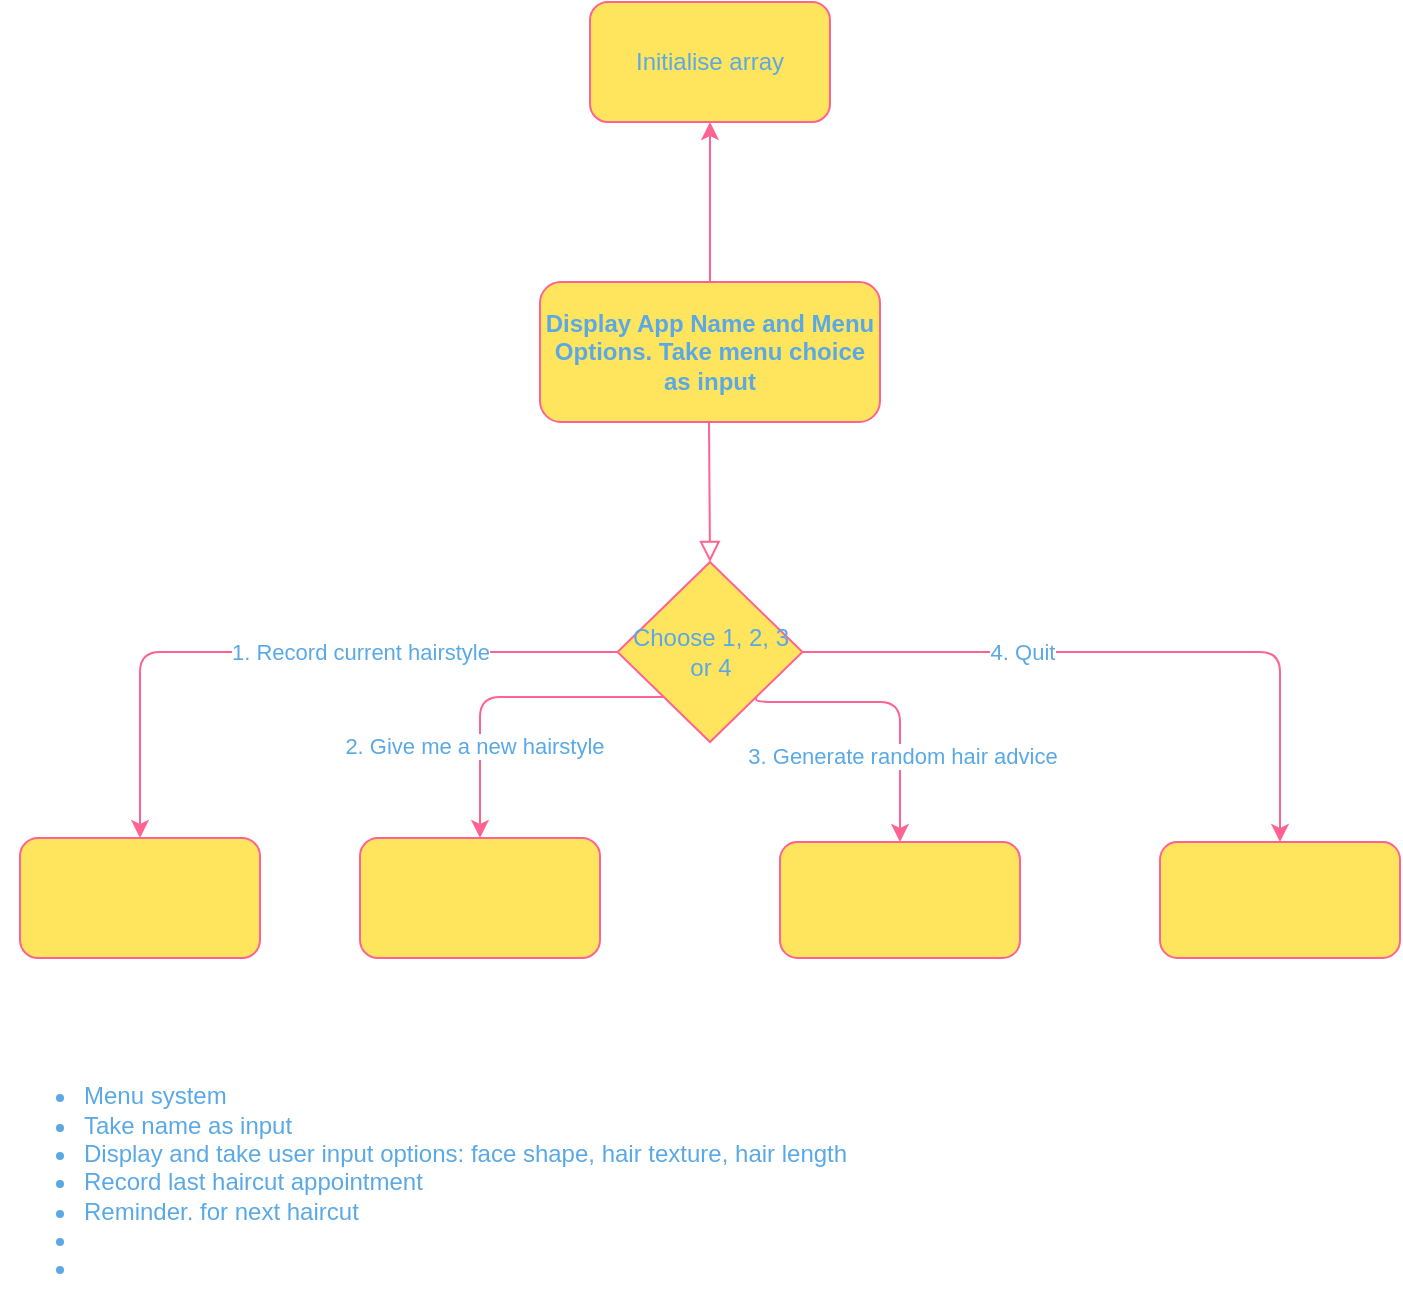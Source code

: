<mxfile version="14.2.4" type="device"><diagram id="C5RBs43oDa-KdzZeNtuy" name="Page-1"><mxGraphModel dx="1251" dy="4221" grid="1" gridSize="10" guides="1" tooltips="1" connect="1" arrows="1" fold="1" page="1" pageScale="1" pageWidth="827" pageHeight="1169" math="0" shadow="0"><root><mxCell id="WIyWlLk6GJQsqaUBKTNV-0"/><mxCell id="WIyWlLk6GJQsqaUBKTNV-1" parent="WIyWlLk6GJQsqaUBKTNV-0"/><mxCell id="WIyWlLk6GJQsqaUBKTNV-2" value="" style="rounded=0;html=1;jettySize=auto;orthogonalLoop=1;fontSize=11;endArrow=block;endFill=0;endSize=8;strokeWidth=1;shadow=0;labelBackgroundColor=none;edgeStyle=orthogonalEdgeStyle;strokeColor=#FF6392;fontColor=#5AA9E6;entryX=0.5;entryY=0;entryDx=0;entryDy=0;" parent="WIyWlLk6GJQsqaUBKTNV-1" target="DWl2UjoiT1uFiezP7gkm-3" edge="1"><mxGeometry relative="1" as="geometry"><mxPoint x="414.5" y="-3190" as="sourcePoint"/><mxPoint x="414.5" y="-3150" as="targetPoint"/></mxGeometry></mxCell><mxCell id="DWl2UjoiT1uFiezP7gkm-8" value="" style="edgeStyle=orthogonalEdgeStyle;curved=0;rounded=1;sketch=0;orthogonalLoop=1;jettySize=auto;html=1;strokeColor=#FF6392;fillColor=#FFE45E;fontColor=#5AA9E6;" edge="1" parent="WIyWlLk6GJQsqaUBKTNV-1" source="WIyWlLk6GJQsqaUBKTNV-3" target="DWl2UjoiT1uFiezP7gkm-7"><mxGeometry relative="1" as="geometry"/></mxCell><mxCell id="WIyWlLk6GJQsqaUBKTNV-3" value="&lt;b&gt;Display App Name and Menu Options. Take menu choice as input&lt;/b&gt;" style="rounded=1;whiteSpace=wrap;html=1;fontSize=12;glass=0;strokeWidth=1;shadow=0;fillColor=#FFE45E;strokeColor=#FF6392;fontColor=#5AA9E6;" parent="WIyWlLk6GJQsqaUBKTNV-1" vertex="1"><mxGeometry x="330" y="-3260" width="170" height="70" as="geometry"/></mxCell><mxCell id="DWl2UjoiT1uFiezP7gkm-1" value="&lt;ul&gt;&lt;li&gt;Menu system&lt;/li&gt;&lt;li&gt;Take name as input&lt;/li&gt;&lt;li&gt;Display and take user input options: face shape, hair texture, hair length&lt;/li&gt;&lt;li&gt;Record last haircut appointment&lt;/li&gt;&lt;li&gt;Reminder. for next haircut&lt;/li&gt;&lt;li&gt;&lt;br&gt;&lt;/li&gt;&lt;li&gt;&lt;br&gt;&lt;/li&gt;&lt;/ul&gt;" style="text;html=1;align=left;verticalAlign=middle;resizable=0;points=[];autosize=1;fontColor=#5AA9E6;rotation=0;imageAspect=0;" vertex="1" parent="WIyWlLk6GJQsqaUBKTNV-1"><mxGeometry x="60" y="-2870" width="440" height="120" as="geometry"/></mxCell><mxCell id="DWl2UjoiT1uFiezP7gkm-21" value="" style="edgeStyle=orthogonalEdgeStyle;curved=0;rounded=1;sketch=0;orthogonalLoop=1;jettySize=auto;html=1;strokeColor=#FF6392;fillColor=#FFE45E;fontColor=#5AA9E6;entryX=0.5;entryY=0;entryDx=0;entryDy=0;" edge="1" parent="WIyWlLk6GJQsqaUBKTNV-1" source="DWl2UjoiT1uFiezP7gkm-3" target="DWl2UjoiT1uFiezP7gkm-17"><mxGeometry relative="1" as="geometry"><Array as="points"><mxPoint x="130" y="-3075"/></Array></mxGeometry></mxCell><mxCell id="DWl2UjoiT1uFiezP7gkm-22" value="1. Record current hairstyle" style="edgeLabel;html=1;align=center;verticalAlign=middle;resizable=0;points=[];fontColor=#5AA9E6;" vertex="1" connectable="0" parent="DWl2UjoiT1uFiezP7gkm-21"><mxGeometry x="-0.034" y="1" relative="1" as="geometry"><mxPoint x="31.25" y="-1" as="offset"/></mxGeometry></mxCell><mxCell id="DWl2UjoiT1uFiezP7gkm-26" style="edgeStyle=orthogonalEdgeStyle;curved=0;rounded=1;sketch=0;orthogonalLoop=1;jettySize=auto;html=1;exitX=0;exitY=1;exitDx=0;exitDy=0;entryX=0.5;entryY=0;entryDx=0;entryDy=0;strokeColor=#FF6392;fillColor=#FFE45E;fontColor=#5AA9E6;" edge="1" parent="WIyWlLk6GJQsqaUBKTNV-1" source="DWl2UjoiT1uFiezP7gkm-3" target="DWl2UjoiT1uFiezP7gkm-25"><mxGeometry relative="1" as="geometry"/></mxCell><mxCell id="DWl2UjoiT1uFiezP7gkm-27" value="2. Give me a new hairstyle" style="edgeLabel;html=1;align=center;verticalAlign=middle;resizable=0;points=[];fontColor=#5AA9E6;" vertex="1" connectable="0" parent="DWl2UjoiT1uFiezP7gkm-26"><mxGeometry x="0.432" y="-3" relative="1" as="geometry"><mxPoint as="offset"/></mxGeometry></mxCell><mxCell id="DWl2UjoiT1uFiezP7gkm-33" style="edgeStyle=orthogonalEdgeStyle;curved=0;rounded=1;sketch=0;orthogonalLoop=1;jettySize=auto;html=1;exitX=1;exitY=1;exitDx=0;exitDy=0;strokeColor=#FF6392;fillColor=#FFE45E;fontColor=#5AA9E6;entryX=0.5;entryY=0;entryDx=0;entryDy=0;" edge="1" parent="WIyWlLk6GJQsqaUBKTNV-1" source="DWl2UjoiT1uFiezP7gkm-3" target="DWl2UjoiT1uFiezP7gkm-32"><mxGeometry relative="1" as="geometry"><mxPoint x="500" y="-2990" as="targetPoint"/><Array as="points"><mxPoint x="438" y="-3050"/><mxPoint x="510" y="-3050"/><mxPoint x="510" y="-2980"/></Array></mxGeometry></mxCell><mxCell id="DWl2UjoiT1uFiezP7gkm-34" value="3. Generate random hair advice" style="edgeLabel;html=1;align=center;verticalAlign=middle;resizable=0;points=[];fontColor=#5AA9E6;" vertex="1" connectable="0" parent="DWl2UjoiT1uFiezP7gkm-33"><mxGeometry x="0.403" y="1" relative="1" as="geometry"><mxPoint as="offset"/></mxGeometry></mxCell><mxCell id="DWl2UjoiT1uFiezP7gkm-36" style="edgeStyle=orthogonalEdgeStyle;curved=0;rounded=1;sketch=0;orthogonalLoop=1;jettySize=auto;html=1;exitX=1;exitY=0.5;exitDx=0;exitDy=0;entryX=0.5;entryY=0;entryDx=0;entryDy=0;strokeColor=#FF6392;fillColor=#FFE45E;fontColor=#5AA9E6;" edge="1" parent="WIyWlLk6GJQsqaUBKTNV-1" source="DWl2UjoiT1uFiezP7gkm-3" target="DWl2UjoiT1uFiezP7gkm-35"><mxGeometry relative="1" as="geometry"/></mxCell><mxCell id="DWl2UjoiT1uFiezP7gkm-37" value="4. Quit" style="edgeLabel;html=1;align=center;verticalAlign=middle;resizable=0;points=[];fontColor=#5AA9E6;" vertex="1" connectable="0" parent="DWl2UjoiT1uFiezP7gkm-36"><mxGeometry x="-0.399" relative="1" as="geometry"><mxPoint x="8.75" as="offset"/></mxGeometry></mxCell><mxCell id="DWl2UjoiT1uFiezP7gkm-3" value="Choose 1, 2, 3 or 4" style="rhombus;whiteSpace=wrap;html=1;rounded=0;sketch=0;strokeColor=#FF6392;fillColor=#FFE45E;fontColor=#5AA9E6;" vertex="1" parent="WIyWlLk6GJQsqaUBKTNV-1"><mxGeometry x="368.75" y="-3120" width="92.5" height="90" as="geometry"/></mxCell><mxCell id="DWl2UjoiT1uFiezP7gkm-7" value="Initialise array" style="whiteSpace=wrap;html=1;rounded=1;shadow=0;fontColor=#5AA9E6;strokeColor=#FF6392;strokeWidth=1;fillColor=#FFE45E;glass=0;" vertex="1" parent="WIyWlLk6GJQsqaUBKTNV-1"><mxGeometry x="355" y="-3400" width="120" height="60" as="geometry"/></mxCell><mxCell id="DWl2UjoiT1uFiezP7gkm-17" value="" style="rounded=1;whiteSpace=wrap;html=1;sketch=0;strokeColor=#FF6392;fillColor=#FFE45E;fontColor=#5AA9E6;" vertex="1" parent="WIyWlLk6GJQsqaUBKTNV-1"><mxGeometry x="70" y="-2982" width="120" height="60" as="geometry"/></mxCell><mxCell id="DWl2UjoiT1uFiezP7gkm-25" value="" style="rounded=1;whiteSpace=wrap;html=1;sketch=0;strokeColor=#FF6392;fillColor=#FFE45E;fontColor=#5AA9E6;" vertex="1" parent="WIyWlLk6GJQsqaUBKTNV-1"><mxGeometry x="240" y="-2982" width="120" height="60" as="geometry"/></mxCell><mxCell id="DWl2UjoiT1uFiezP7gkm-32" value="" style="rounded=1;whiteSpace=wrap;html=1;sketch=0;strokeColor=#FF6392;fillColor=#FFE45E;fontColor=#5AA9E6;" vertex="1" parent="WIyWlLk6GJQsqaUBKTNV-1"><mxGeometry x="450" y="-2980" width="120" height="58" as="geometry"/></mxCell><mxCell id="DWl2UjoiT1uFiezP7gkm-35" value="" style="rounded=1;whiteSpace=wrap;html=1;sketch=0;strokeColor=#FF6392;fillColor=#FFE45E;fontColor=#5AA9E6;" vertex="1" parent="WIyWlLk6GJQsqaUBKTNV-1"><mxGeometry x="640" y="-2980" width="120" height="58" as="geometry"/></mxCell></root></mxGraphModel></diagram></mxfile>